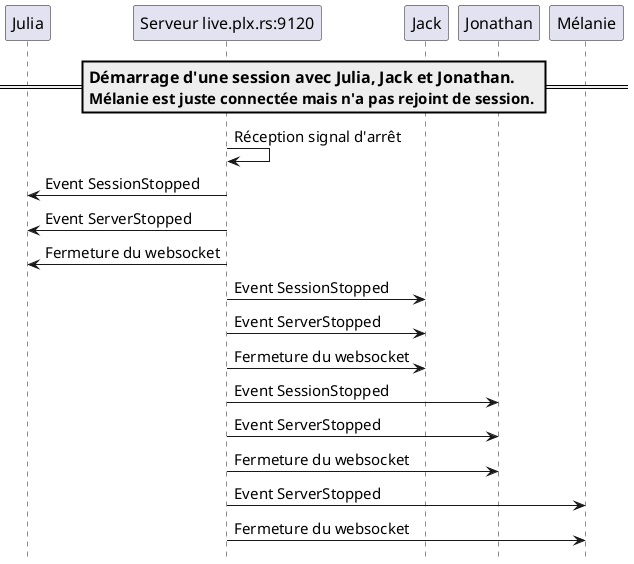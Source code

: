 @startuml 
hide footbox
skinparam defaultFontSize 16

participant "Julia" as c1
participant "Serveur live.plx.rs:9120" as server
participant "Jack" as c2
participant "Jonathan" as c4
participant "Mélanie" as c3
skinparam defaultFontSize 15

===== Démarrage d'une session avec Julia, Jack et Jonathan.\nMélanie est juste connectée mais n'a pas rejoint de session. ==
server -> server: Réception signal d'arrêt
server -> c1: Event SessionStopped
server -> c1: Event ServerStopped
server -> c1: Fermeture du websocket
server -> c2: Event SessionStopped
server -> c2: Event ServerStopped
server -> c2: Fermeture du websocket
server -> c4: Event SessionStopped
server -> c4: Event ServerStopped
server -> c4: Fermeture du websocket
server -> c3: Event ServerStopped
server -> c3: Fermeture du websocket

@enduml